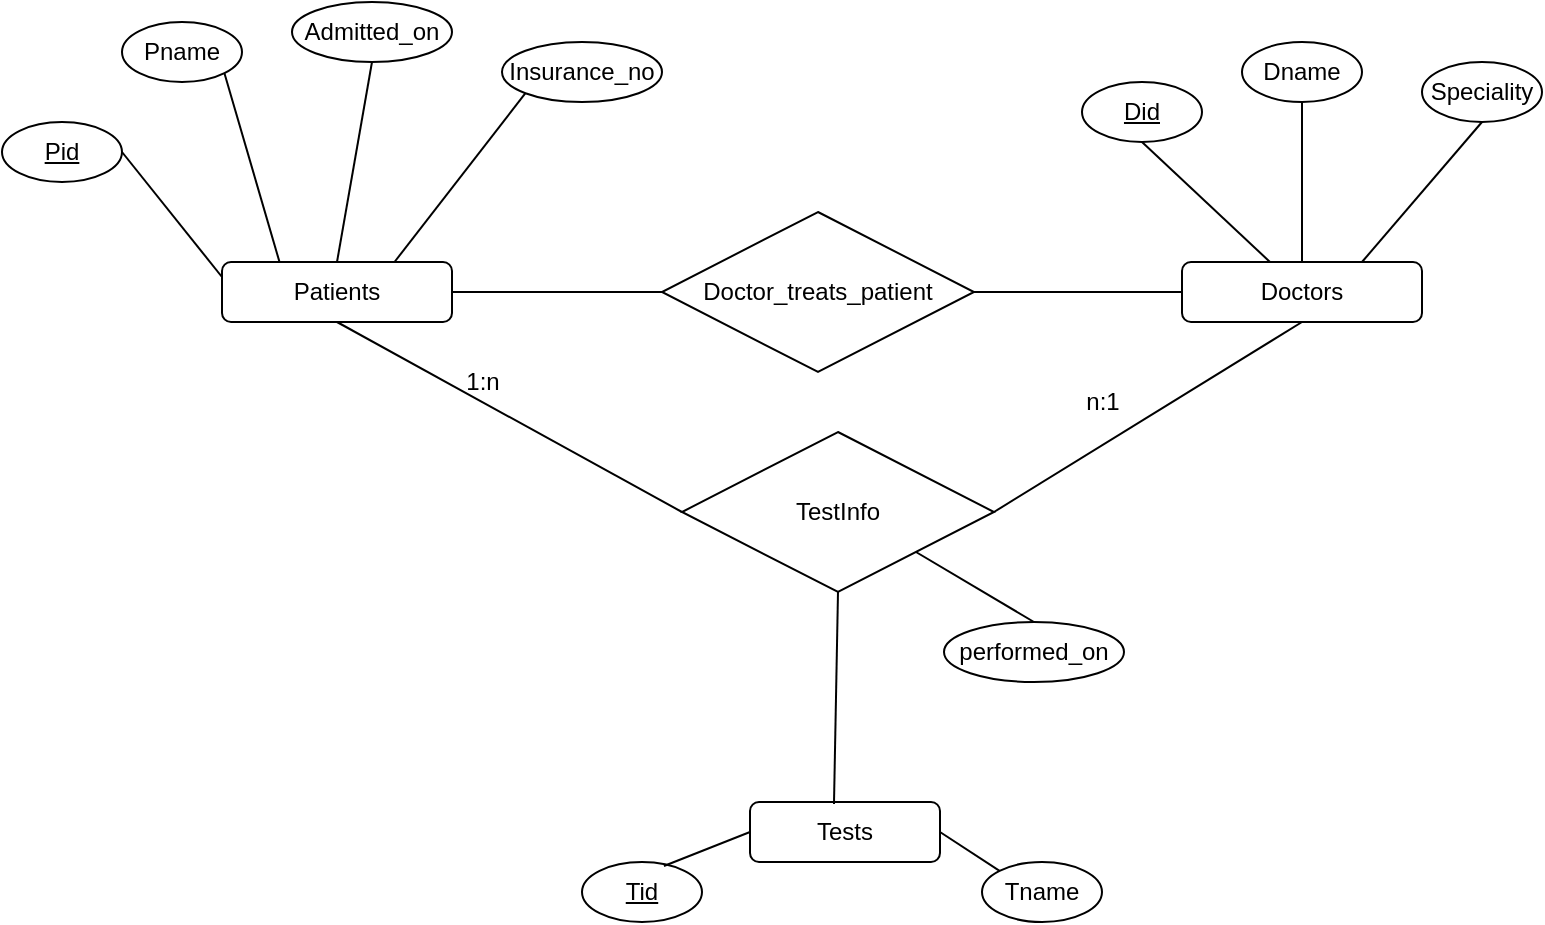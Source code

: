 <mxfile version="20.5.3" type="github"><diagram id="R2lEEEUBdFMjLlhIrx00" name="Page-1"><mxGraphModel dx="868" dy="460" grid="1" gridSize="10" guides="1" tooltips="1" connect="1" arrows="1" fold="1" page="1" pageScale="1" pageWidth="827" pageHeight="1169" math="0" shadow="0" extFonts="Permanent Marker^https://fonts.googleapis.com/css?family=Permanent+Marker"><root><mxCell id="0"/><mxCell id="1" parent="0"/><mxCell id="6h8xUrGc4G3WL7d1GZvt-2" value="Patients" style="rounded=1;whiteSpace=wrap;html=1;" parent="1" vertex="1"><mxGeometry x="150" y="510" width="115" height="30" as="geometry"/></mxCell><mxCell id="6h8xUrGc4G3WL7d1GZvt-3" value="Doctors" style="rounded=1;whiteSpace=wrap;html=1;" parent="1" vertex="1"><mxGeometry x="630" y="510" width="120" height="30" as="geometry"/></mxCell><mxCell id="6h8xUrGc4G3WL7d1GZvt-4" value="Doctor_treats_patient&lt;br&gt;" style="rhombus;whiteSpace=wrap;html=1;" parent="1" vertex="1"><mxGeometry x="370" y="485" width="156" height="80" as="geometry"/></mxCell><mxCell id="6h8xUrGc4G3WL7d1GZvt-5" value="Tests" style="rounded=1;whiteSpace=wrap;html=1;" parent="1" vertex="1"><mxGeometry x="414" y="780" width="95" height="30" as="geometry"/></mxCell><mxCell id="6h8xUrGc4G3WL7d1GZvt-6" value="&lt;u&gt;Pid&lt;/u&gt;" style="ellipse;whiteSpace=wrap;html=1;" parent="1" vertex="1"><mxGeometry x="40" y="440" width="60" height="30" as="geometry"/></mxCell><mxCell id="6h8xUrGc4G3WL7d1GZvt-7" value="Pname" style="ellipse;whiteSpace=wrap;html=1;" parent="1" vertex="1"><mxGeometry x="100" y="390" width="60" height="30" as="geometry"/></mxCell><mxCell id="6h8xUrGc4G3WL7d1GZvt-8" value="Admitted_on" style="ellipse;whiteSpace=wrap;html=1;" parent="1" vertex="1"><mxGeometry x="185" y="380" width="80" height="30" as="geometry"/></mxCell><mxCell id="6h8xUrGc4G3WL7d1GZvt-9" value="Insurance_no" style="ellipse;whiteSpace=wrap;html=1;" parent="1" vertex="1"><mxGeometry x="290" y="400" width="80" height="30" as="geometry"/></mxCell><mxCell id="6h8xUrGc4G3WL7d1GZvt-12" value="" style="endArrow=none;html=1;rounded=0;exitX=1;exitY=0.5;exitDx=0;exitDy=0;entryX=0;entryY=0.25;entryDx=0;entryDy=0;" parent="1" source="6h8xUrGc4G3WL7d1GZvt-6" target="6h8xUrGc4G3WL7d1GZvt-2" edge="1"><mxGeometry width="50" height="50" relative="1" as="geometry"><mxPoint x="400" y="610" as="sourcePoint"/><mxPoint x="170" y="480" as="targetPoint"/></mxGeometry></mxCell><mxCell id="6h8xUrGc4G3WL7d1GZvt-13" value="" style="endArrow=none;html=1;rounded=0;exitX=0.75;exitY=0;exitDx=0;exitDy=0;entryX=0;entryY=1;entryDx=0;entryDy=0;" parent="1" source="6h8xUrGc4G3WL7d1GZvt-2" target="6h8xUrGc4G3WL7d1GZvt-9" edge="1"><mxGeometry width="50" height="50" relative="1" as="geometry"><mxPoint x="110" y="465" as="sourcePoint"/><mxPoint x="160" y="497.5" as="targetPoint"/></mxGeometry></mxCell><mxCell id="6h8xUrGc4G3WL7d1GZvt-14" value="" style="endArrow=none;html=1;rounded=0;exitX=0.5;exitY=1;exitDx=0;exitDy=0;entryX=0.5;entryY=0;entryDx=0;entryDy=0;" parent="1" source="6h8xUrGc4G3WL7d1GZvt-8" target="6h8xUrGc4G3WL7d1GZvt-2" edge="1"><mxGeometry width="50" height="50" relative="1" as="geometry"><mxPoint x="120" y="475" as="sourcePoint"/><mxPoint x="170" y="507.5" as="targetPoint"/></mxGeometry></mxCell><mxCell id="6h8xUrGc4G3WL7d1GZvt-15" value="" style="endArrow=none;html=1;rounded=0;exitX=0.25;exitY=0;exitDx=0;exitDy=0;entryX=1;entryY=1;entryDx=0;entryDy=0;" parent="1" source="6h8xUrGc4G3WL7d1GZvt-2" target="6h8xUrGc4G3WL7d1GZvt-7" edge="1"><mxGeometry width="50" height="50" relative="1" as="geometry"><mxPoint x="130" y="485" as="sourcePoint"/><mxPoint x="180" y="517.5" as="targetPoint"/></mxGeometry></mxCell><mxCell id="6h8xUrGc4G3WL7d1GZvt-19" value="&lt;u&gt;Did&lt;br&gt;&lt;/u&gt;" style="ellipse;whiteSpace=wrap;html=1;" parent="1" vertex="1"><mxGeometry x="580" y="420" width="60" height="30" as="geometry"/></mxCell><mxCell id="6h8xUrGc4G3WL7d1GZvt-20" value="Dname" style="ellipse;whiteSpace=wrap;html=1;" parent="1" vertex="1"><mxGeometry x="660" y="400" width="60" height="30" as="geometry"/></mxCell><mxCell id="6h8xUrGc4G3WL7d1GZvt-21" value="Speciality" style="ellipse;whiteSpace=wrap;html=1;" parent="1" vertex="1"><mxGeometry x="750" y="410" width="60" height="30" as="geometry"/></mxCell><mxCell id="6h8xUrGc4G3WL7d1GZvt-22" value="" style="endArrow=none;html=1;rounded=0;entryX=0.5;entryY=1;entryDx=0;entryDy=0;" parent="1" source="6h8xUrGc4G3WL7d1GZvt-3" target="6h8xUrGc4G3WL7d1GZvt-19" edge="1"><mxGeometry width="50" height="50" relative="1" as="geometry"><mxPoint x="504.052" y="476.04" as="sourcePoint"/><mxPoint x="520" y="450" as="targetPoint"/></mxGeometry></mxCell><mxCell id="6h8xUrGc4G3WL7d1GZvt-23" value="" style="endArrow=none;html=1;rounded=0;entryX=0.5;entryY=1;entryDx=0;entryDy=0;" parent="1" source="6h8xUrGc4G3WL7d1GZvt-3" target="6h8xUrGc4G3WL7d1GZvt-20" edge="1"><mxGeometry width="50" height="50" relative="1" as="geometry"><mxPoint x="514.052" y="486.04" as="sourcePoint"/><mxPoint x="530" y="460" as="targetPoint"/></mxGeometry></mxCell><mxCell id="6h8xUrGc4G3WL7d1GZvt-24" value="" style="endArrow=none;html=1;rounded=0;entryX=0.5;entryY=1;entryDx=0;entryDy=0;exitX=0.75;exitY=0;exitDx=0;exitDy=0;" parent="1" source="6h8xUrGc4G3WL7d1GZvt-3" target="6h8xUrGc4G3WL7d1GZvt-21" edge="1"><mxGeometry width="50" height="50" relative="1" as="geometry"><mxPoint x="700" y="490" as="sourcePoint"/><mxPoint x="700" y="440" as="targetPoint"/></mxGeometry></mxCell><mxCell id="6h8xUrGc4G3WL7d1GZvt-25" value="" style="endArrow=none;html=1;rounded=0;exitX=1;exitY=0.5;exitDx=0;exitDy=0;entryX=0;entryY=0.5;entryDx=0;entryDy=0;" parent="1" source="6h8xUrGc4G3WL7d1GZvt-2" target="6h8xUrGc4G3WL7d1GZvt-4" edge="1"><mxGeometry width="50" height="50" relative="1" as="geometry"><mxPoint x="400" y="470" as="sourcePoint"/><mxPoint x="450" y="420" as="targetPoint"/></mxGeometry></mxCell><mxCell id="6h8xUrGc4G3WL7d1GZvt-39" value="" style="endArrow=none;html=1;rounded=0;entryX=0;entryY=0.5;entryDx=0;entryDy=0;exitX=1;exitY=0.5;exitDx=0;exitDy=0;" parent="1" source="6h8xUrGc4G3WL7d1GZvt-4" target="6h8xUrGc4G3WL7d1GZvt-3" edge="1"><mxGeometry width="50" height="50" relative="1" as="geometry"><mxPoint x="360" y="410" as="sourcePoint"/><mxPoint x="410" y="360" as="targetPoint"/></mxGeometry></mxCell><mxCell id="6h8xUrGc4G3WL7d1GZvt-40" value="&lt;u&gt;Tid&lt;/u&gt;" style="ellipse;whiteSpace=wrap;html=1;" parent="1" vertex="1"><mxGeometry x="330" y="810" width="60" height="30" as="geometry"/></mxCell><mxCell id="6h8xUrGc4G3WL7d1GZvt-41" value="Tname" style="ellipse;whiteSpace=wrap;html=1;" parent="1" vertex="1"><mxGeometry x="530" y="810" width="60" height="30" as="geometry"/></mxCell><mxCell id="6h8xUrGc4G3WL7d1GZvt-43" value="" style="endArrow=none;html=1;rounded=0;exitX=0.683;exitY=0.067;exitDx=0;exitDy=0;entryX=0;entryY=0.5;entryDx=0;entryDy=0;exitPerimeter=0;" parent="1" source="6h8xUrGc4G3WL7d1GZvt-40" target="6h8xUrGc4G3WL7d1GZvt-5" edge="1"><mxGeometry width="50" height="50" relative="1" as="geometry"><mxPoint x="150" y="740" as="sourcePoint"/><mxPoint x="200" y="690" as="targetPoint"/></mxGeometry></mxCell><mxCell id="6h8xUrGc4G3WL7d1GZvt-44" value="" style="endArrow=none;html=1;rounded=0;entryX=0;entryY=0;entryDx=0;entryDy=0;exitX=1;exitY=0.5;exitDx=0;exitDy=0;" parent="1" source="6h8xUrGc4G3WL7d1GZvt-5" target="6h8xUrGc4G3WL7d1GZvt-41" edge="1"><mxGeometry width="50" height="50" relative="1" as="geometry"><mxPoint x="150" y="740" as="sourcePoint"/><mxPoint x="200" y="690" as="targetPoint"/></mxGeometry></mxCell><mxCell id="6h8xUrGc4G3WL7d1GZvt-45" value="TestInfo" style="rhombus;whiteSpace=wrap;html=1;" parent="1" vertex="1"><mxGeometry x="380" y="595" width="156" height="80" as="geometry"/></mxCell><mxCell id="6h8xUrGc4G3WL7d1GZvt-50" value="performed_on" style="ellipse;whiteSpace=wrap;html=1;" parent="1" vertex="1"><mxGeometry x="511" y="690" width="90" height="30" as="geometry"/></mxCell><mxCell id="6h8xUrGc4G3WL7d1GZvt-51" value="" style="endArrow=none;html=1;rounded=0;exitX=0.442;exitY=0.033;exitDx=0;exitDy=0;entryX=0.5;entryY=1;entryDx=0;entryDy=0;exitPerimeter=0;" parent="1" source="6h8xUrGc4G3WL7d1GZvt-5" target="6h8xUrGc4G3WL7d1GZvt-45" edge="1"><mxGeometry width="50" height="50" relative="1" as="geometry"><mxPoint x="480" y="730" as="sourcePoint"/><mxPoint x="530" y="680" as="targetPoint"/></mxGeometry></mxCell><mxCell id="6h8xUrGc4G3WL7d1GZvt-52" value="" style="endArrow=none;html=1;rounded=0;exitX=0;exitY=0.5;exitDx=0;exitDy=0;entryX=0.5;entryY=1;entryDx=0;entryDy=0;" parent="1" source="6h8xUrGc4G3WL7d1GZvt-45" target="6h8xUrGc4G3WL7d1GZvt-2" edge="1"><mxGeometry width="50" height="50" relative="1" as="geometry"><mxPoint x="465.99" y="790.99" as="sourcePoint"/><mxPoint x="468" y="685" as="targetPoint"/></mxGeometry></mxCell><mxCell id="6h8xUrGc4G3WL7d1GZvt-53" value="" style="endArrow=none;html=1;rounded=0;exitX=1;exitY=0.5;exitDx=0;exitDy=0;entryX=0.5;entryY=1;entryDx=0;entryDy=0;" parent="1" source="6h8xUrGc4G3WL7d1GZvt-45" target="6h8xUrGc4G3WL7d1GZvt-3" edge="1"><mxGeometry width="50" height="50" relative="1" as="geometry"><mxPoint x="390" y="645" as="sourcePoint"/><mxPoint x="230.035" y="553" as="targetPoint"/></mxGeometry></mxCell><mxCell id="6h8xUrGc4G3WL7d1GZvt-54" value="1:n" style="text;html=1;align=center;verticalAlign=middle;resizable=0;points=[];autosize=1;strokeColor=none;fillColor=none;" parent="1" vertex="1"><mxGeometry x="260" y="555" width="40" height="30" as="geometry"/></mxCell><mxCell id="6h8xUrGc4G3WL7d1GZvt-55" value="" style="endArrow=none;html=1;rounded=0;entryX=1;entryY=1;entryDx=0;entryDy=0;exitX=0.5;exitY=0;exitDx=0;exitDy=0;" parent="1" source="6h8xUrGc4G3WL7d1GZvt-50" target="6h8xUrGc4G3WL7d1GZvt-45" edge="1"><mxGeometry width="50" height="50" relative="1" as="geometry"><mxPoint x="480" y="730" as="sourcePoint"/><mxPoint x="530" y="680" as="targetPoint"/></mxGeometry></mxCell><mxCell id="6h8xUrGc4G3WL7d1GZvt-56" value="n:1" style="text;html=1;align=center;verticalAlign=middle;resizable=0;points=[];autosize=1;strokeColor=none;fillColor=none;" parent="1" vertex="1"><mxGeometry x="570" y="565" width="40" height="30" as="geometry"/></mxCell></root></mxGraphModel></diagram></mxfile>